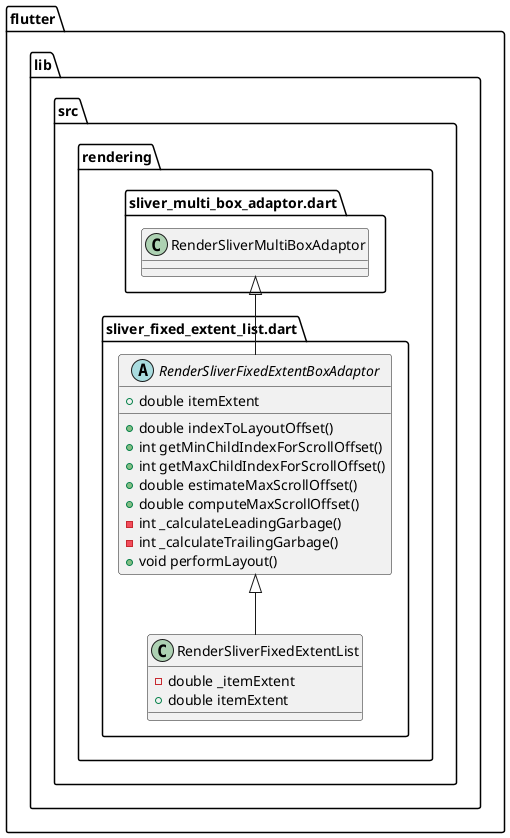 @startuml
set namespaceSeparator ::

abstract class "flutter::lib::src::rendering::sliver_fixed_extent_list.dart::RenderSliverFixedExtentBoxAdaptor" {
  +double itemExtent
  +double indexToLayoutOffset()
  +int getMinChildIndexForScrollOffset()
  +int getMaxChildIndexForScrollOffset()
  +double estimateMaxScrollOffset()
  +double computeMaxScrollOffset()
  -int _calculateLeadingGarbage()
  -int _calculateTrailingGarbage()
  +void performLayout()
}

"flutter::lib::src::rendering::sliver_multi_box_adaptor.dart::RenderSliverMultiBoxAdaptor" <|-- "flutter::lib::src::rendering::sliver_fixed_extent_list.dart::RenderSliverFixedExtentBoxAdaptor"

class "flutter::lib::src::rendering::sliver_fixed_extent_list.dart::RenderSliverFixedExtentList" {
  -double _itemExtent
  +double itemExtent
}

"flutter::lib::src::rendering::sliver_fixed_extent_list.dart::RenderSliverFixedExtentBoxAdaptor" <|-- "flutter::lib::src::rendering::sliver_fixed_extent_list.dart::RenderSliverFixedExtentList"


@enduml